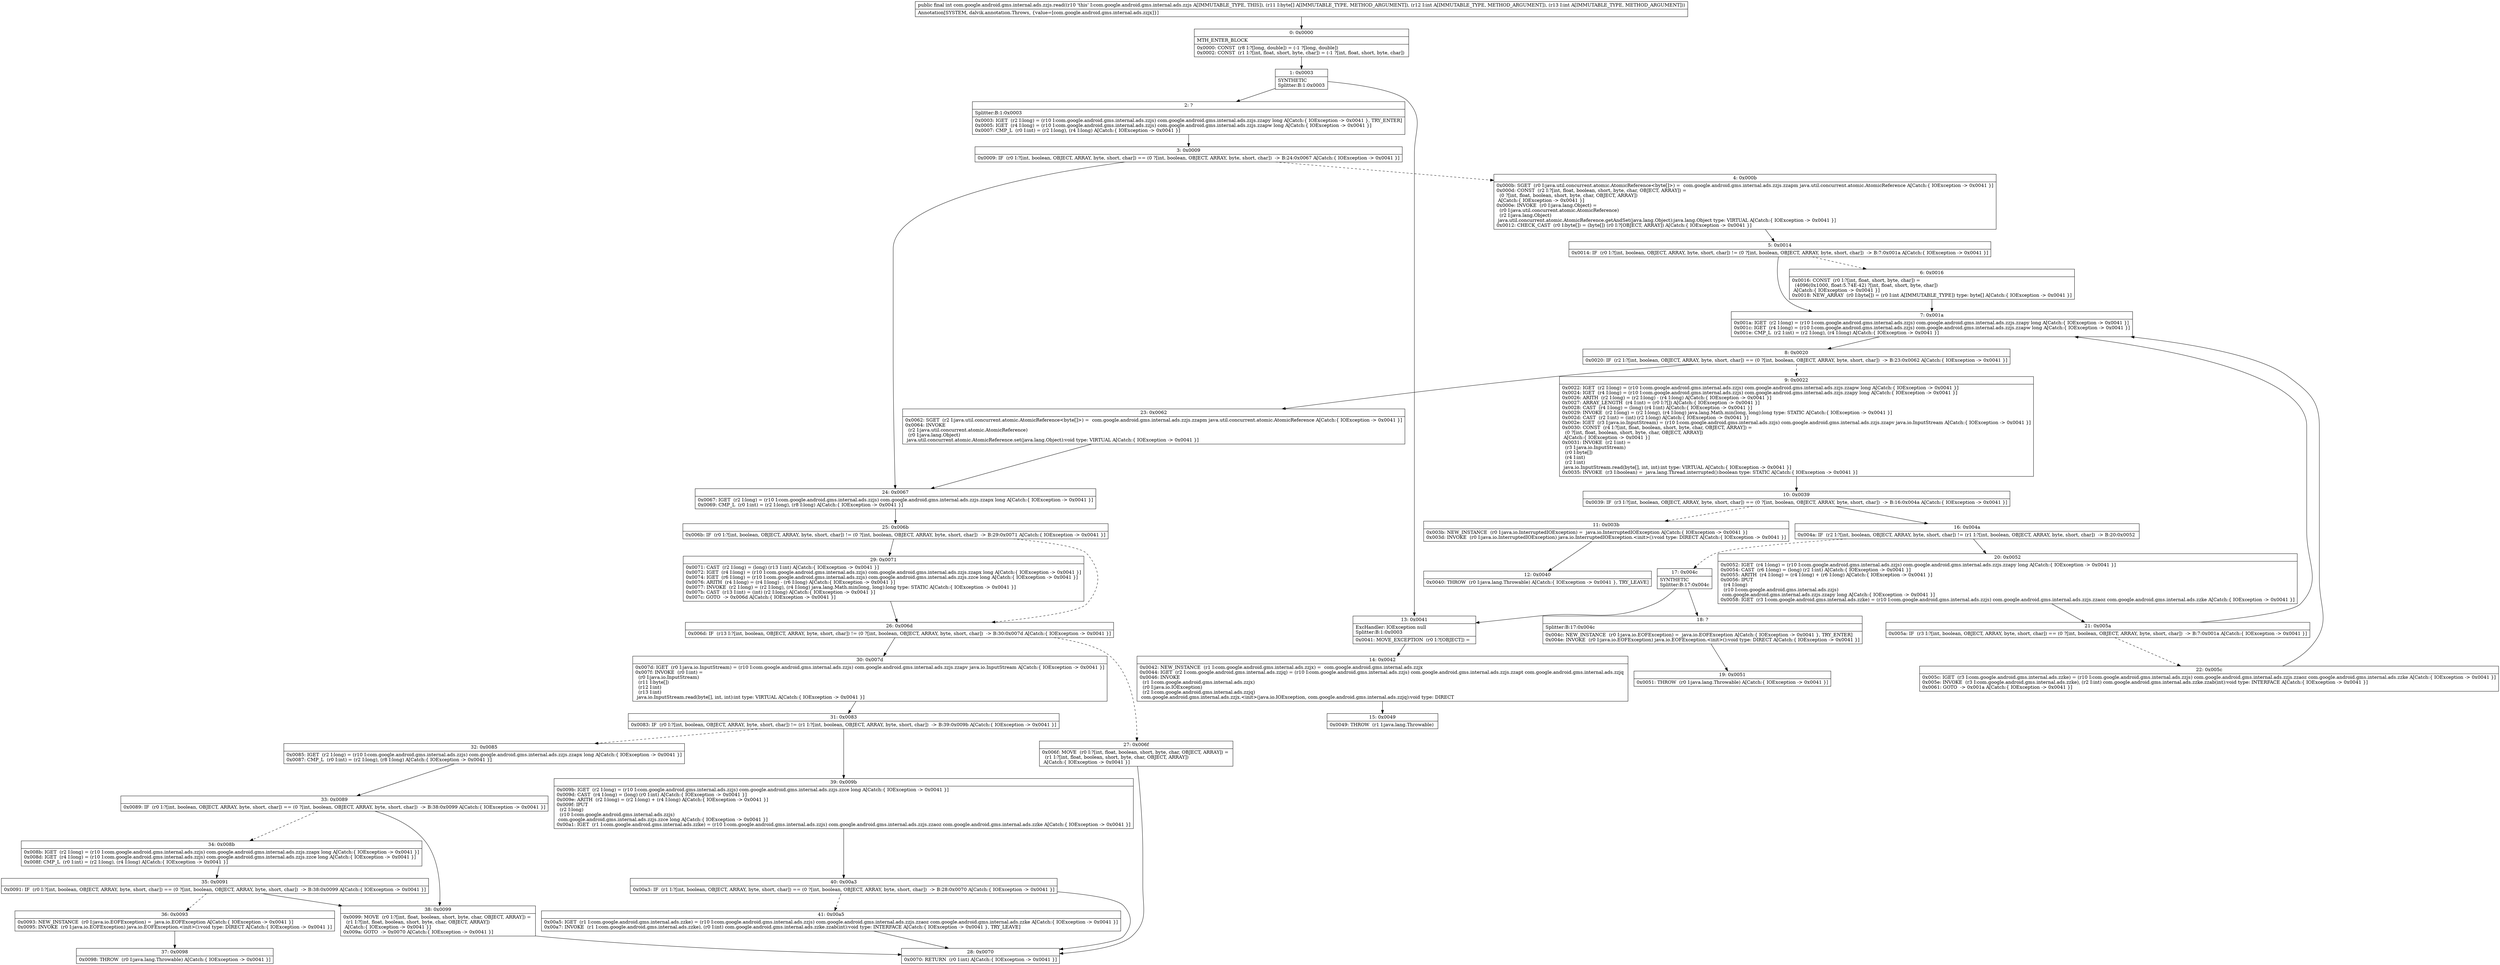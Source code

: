 digraph "CFG forcom.google.android.gms.internal.ads.zzjs.read([BII)I" {
Node_0 [shape=record,label="{0\:\ 0x0000|MTH_ENTER_BLOCK\l|0x0000: CONST  (r8 I:?[long, double]) = (\-1 ?[long, double]) \l0x0002: CONST  (r1 I:?[int, float, short, byte, char]) = (\-1 ?[int, float, short, byte, char]) \l}"];
Node_1 [shape=record,label="{1\:\ 0x0003|SYNTHETIC\lSplitter:B:1:0x0003\l}"];
Node_2 [shape=record,label="{2\:\ ?|Splitter:B:1:0x0003\l|0x0003: IGET  (r2 I:long) = (r10 I:com.google.android.gms.internal.ads.zzjs) com.google.android.gms.internal.ads.zzjs.zzapy long A[Catch:\{ IOException \-\> 0x0041 \}, TRY_ENTER]\l0x0005: IGET  (r4 I:long) = (r10 I:com.google.android.gms.internal.ads.zzjs) com.google.android.gms.internal.ads.zzjs.zzapw long A[Catch:\{ IOException \-\> 0x0041 \}]\l0x0007: CMP_L  (r0 I:int) = (r2 I:long), (r4 I:long) A[Catch:\{ IOException \-\> 0x0041 \}]\l}"];
Node_3 [shape=record,label="{3\:\ 0x0009|0x0009: IF  (r0 I:?[int, boolean, OBJECT, ARRAY, byte, short, char]) == (0 ?[int, boolean, OBJECT, ARRAY, byte, short, char])  \-\> B:24:0x0067 A[Catch:\{ IOException \-\> 0x0041 \}]\l}"];
Node_4 [shape=record,label="{4\:\ 0x000b|0x000b: SGET  (r0 I:java.util.concurrent.atomic.AtomicReference\<byte[]\>) =  com.google.android.gms.internal.ads.zzjs.zzapm java.util.concurrent.atomic.AtomicReference A[Catch:\{ IOException \-\> 0x0041 \}]\l0x000d: CONST  (r2 I:?[int, float, boolean, short, byte, char, OBJECT, ARRAY]) = \l  (0 ?[int, float, boolean, short, byte, char, OBJECT, ARRAY])\l A[Catch:\{ IOException \-\> 0x0041 \}]\l0x000e: INVOKE  (r0 I:java.lang.Object) = \l  (r0 I:java.util.concurrent.atomic.AtomicReference)\l  (r2 I:java.lang.Object)\l java.util.concurrent.atomic.AtomicReference.getAndSet(java.lang.Object):java.lang.Object type: VIRTUAL A[Catch:\{ IOException \-\> 0x0041 \}]\l0x0012: CHECK_CAST  (r0 I:byte[]) = (byte[]) (r0 I:?[OBJECT, ARRAY]) A[Catch:\{ IOException \-\> 0x0041 \}]\l}"];
Node_5 [shape=record,label="{5\:\ 0x0014|0x0014: IF  (r0 I:?[int, boolean, OBJECT, ARRAY, byte, short, char]) != (0 ?[int, boolean, OBJECT, ARRAY, byte, short, char])  \-\> B:7:0x001a A[Catch:\{ IOException \-\> 0x0041 \}]\l}"];
Node_6 [shape=record,label="{6\:\ 0x0016|0x0016: CONST  (r0 I:?[int, float, short, byte, char]) = \l  (4096(0x1000, float:5.74E\-42) ?[int, float, short, byte, char])\l A[Catch:\{ IOException \-\> 0x0041 \}]\l0x0018: NEW_ARRAY  (r0 I:byte[]) = (r0 I:int A[IMMUTABLE_TYPE]) type: byte[] A[Catch:\{ IOException \-\> 0x0041 \}]\l}"];
Node_7 [shape=record,label="{7\:\ 0x001a|0x001a: IGET  (r2 I:long) = (r10 I:com.google.android.gms.internal.ads.zzjs) com.google.android.gms.internal.ads.zzjs.zzapy long A[Catch:\{ IOException \-\> 0x0041 \}]\l0x001c: IGET  (r4 I:long) = (r10 I:com.google.android.gms.internal.ads.zzjs) com.google.android.gms.internal.ads.zzjs.zzapw long A[Catch:\{ IOException \-\> 0x0041 \}]\l0x001e: CMP_L  (r2 I:int) = (r2 I:long), (r4 I:long) A[Catch:\{ IOException \-\> 0x0041 \}]\l}"];
Node_8 [shape=record,label="{8\:\ 0x0020|0x0020: IF  (r2 I:?[int, boolean, OBJECT, ARRAY, byte, short, char]) == (0 ?[int, boolean, OBJECT, ARRAY, byte, short, char])  \-\> B:23:0x0062 A[Catch:\{ IOException \-\> 0x0041 \}]\l}"];
Node_9 [shape=record,label="{9\:\ 0x0022|0x0022: IGET  (r2 I:long) = (r10 I:com.google.android.gms.internal.ads.zzjs) com.google.android.gms.internal.ads.zzjs.zzapw long A[Catch:\{ IOException \-\> 0x0041 \}]\l0x0024: IGET  (r4 I:long) = (r10 I:com.google.android.gms.internal.ads.zzjs) com.google.android.gms.internal.ads.zzjs.zzapy long A[Catch:\{ IOException \-\> 0x0041 \}]\l0x0026: ARITH  (r2 I:long) = (r2 I:long) \- (r4 I:long) A[Catch:\{ IOException \-\> 0x0041 \}]\l0x0027: ARRAY_LENGTH  (r4 I:int) = (r0 I:?[]) A[Catch:\{ IOException \-\> 0x0041 \}]\l0x0028: CAST  (r4 I:long) = (long) (r4 I:int) A[Catch:\{ IOException \-\> 0x0041 \}]\l0x0029: INVOKE  (r2 I:long) = (r2 I:long), (r4 I:long) java.lang.Math.min(long, long):long type: STATIC A[Catch:\{ IOException \-\> 0x0041 \}]\l0x002d: CAST  (r2 I:int) = (int) (r2 I:long) A[Catch:\{ IOException \-\> 0x0041 \}]\l0x002e: IGET  (r3 I:java.io.InputStream) = (r10 I:com.google.android.gms.internal.ads.zzjs) com.google.android.gms.internal.ads.zzjs.zzapv java.io.InputStream A[Catch:\{ IOException \-\> 0x0041 \}]\l0x0030: CONST  (r4 I:?[int, float, boolean, short, byte, char, OBJECT, ARRAY]) = \l  (0 ?[int, float, boolean, short, byte, char, OBJECT, ARRAY])\l A[Catch:\{ IOException \-\> 0x0041 \}]\l0x0031: INVOKE  (r2 I:int) = \l  (r3 I:java.io.InputStream)\l  (r0 I:byte[])\l  (r4 I:int)\l  (r2 I:int)\l java.io.InputStream.read(byte[], int, int):int type: VIRTUAL A[Catch:\{ IOException \-\> 0x0041 \}]\l0x0035: INVOKE  (r3 I:boolean) =  java.lang.Thread.interrupted():boolean type: STATIC A[Catch:\{ IOException \-\> 0x0041 \}]\l}"];
Node_10 [shape=record,label="{10\:\ 0x0039|0x0039: IF  (r3 I:?[int, boolean, OBJECT, ARRAY, byte, short, char]) == (0 ?[int, boolean, OBJECT, ARRAY, byte, short, char])  \-\> B:16:0x004a A[Catch:\{ IOException \-\> 0x0041 \}]\l}"];
Node_11 [shape=record,label="{11\:\ 0x003b|0x003b: NEW_INSTANCE  (r0 I:java.io.InterruptedIOException) =  java.io.InterruptedIOException A[Catch:\{ IOException \-\> 0x0041 \}]\l0x003d: INVOKE  (r0 I:java.io.InterruptedIOException) java.io.InterruptedIOException.\<init\>():void type: DIRECT A[Catch:\{ IOException \-\> 0x0041 \}]\l}"];
Node_12 [shape=record,label="{12\:\ 0x0040|0x0040: THROW  (r0 I:java.lang.Throwable) A[Catch:\{ IOException \-\> 0x0041 \}, TRY_LEAVE]\l}"];
Node_13 [shape=record,label="{13\:\ 0x0041|ExcHandler: IOException null\lSplitter:B:1:0x0003\l|0x0041: MOVE_EXCEPTION  (r0 I:?[OBJECT]) =  \l}"];
Node_14 [shape=record,label="{14\:\ 0x0042|0x0042: NEW_INSTANCE  (r1 I:com.google.android.gms.internal.ads.zzjx) =  com.google.android.gms.internal.ads.zzjx \l0x0044: IGET  (r2 I:com.google.android.gms.internal.ads.zzjq) = (r10 I:com.google.android.gms.internal.ads.zzjs) com.google.android.gms.internal.ads.zzjs.zzapt com.google.android.gms.internal.ads.zzjq \l0x0046: INVOKE  \l  (r1 I:com.google.android.gms.internal.ads.zzjx)\l  (r0 I:java.io.IOException)\l  (r2 I:com.google.android.gms.internal.ads.zzjq)\l com.google.android.gms.internal.ads.zzjx.\<init\>(java.io.IOException, com.google.android.gms.internal.ads.zzjq):void type: DIRECT \l}"];
Node_15 [shape=record,label="{15\:\ 0x0049|0x0049: THROW  (r1 I:java.lang.Throwable) \l}"];
Node_16 [shape=record,label="{16\:\ 0x004a|0x004a: IF  (r2 I:?[int, boolean, OBJECT, ARRAY, byte, short, char]) != (r1 I:?[int, boolean, OBJECT, ARRAY, byte, short, char])  \-\> B:20:0x0052 \l}"];
Node_17 [shape=record,label="{17\:\ 0x004c|SYNTHETIC\lSplitter:B:17:0x004c\l}"];
Node_18 [shape=record,label="{18\:\ ?|Splitter:B:17:0x004c\l|0x004c: NEW_INSTANCE  (r0 I:java.io.EOFException) =  java.io.EOFException A[Catch:\{ IOException \-\> 0x0041 \}, TRY_ENTER]\l0x004e: INVOKE  (r0 I:java.io.EOFException) java.io.EOFException.\<init\>():void type: DIRECT A[Catch:\{ IOException \-\> 0x0041 \}]\l}"];
Node_19 [shape=record,label="{19\:\ 0x0051|0x0051: THROW  (r0 I:java.lang.Throwable) A[Catch:\{ IOException \-\> 0x0041 \}]\l}"];
Node_20 [shape=record,label="{20\:\ 0x0052|0x0052: IGET  (r4 I:long) = (r10 I:com.google.android.gms.internal.ads.zzjs) com.google.android.gms.internal.ads.zzjs.zzapy long A[Catch:\{ IOException \-\> 0x0041 \}]\l0x0054: CAST  (r6 I:long) = (long) (r2 I:int) A[Catch:\{ IOException \-\> 0x0041 \}]\l0x0055: ARITH  (r4 I:long) = (r4 I:long) + (r6 I:long) A[Catch:\{ IOException \-\> 0x0041 \}]\l0x0056: IPUT  \l  (r4 I:long)\l  (r10 I:com.google.android.gms.internal.ads.zzjs)\l com.google.android.gms.internal.ads.zzjs.zzapy long A[Catch:\{ IOException \-\> 0x0041 \}]\l0x0058: IGET  (r3 I:com.google.android.gms.internal.ads.zzke) = (r10 I:com.google.android.gms.internal.ads.zzjs) com.google.android.gms.internal.ads.zzjs.zzaoz com.google.android.gms.internal.ads.zzke A[Catch:\{ IOException \-\> 0x0041 \}]\l}"];
Node_21 [shape=record,label="{21\:\ 0x005a|0x005a: IF  (r3 I:?[int, boolean, OBJECT, ARRAY, byte, short, char]) == (0 ?[int, boolean, OBJECT, ARRAY, byte, short, char])  \-\> B:7:0x001a A[Catch:\{ IOException \-\> 0x0041 \}]\l}"];
Node_22 [shape=record,label="{22\:\ 0x005c|0x005c: IGET  (r3 I:com.google.android.gms.internal.ads.zzke) = (r10 I:com.google.android.gms.internal.ads.zzjs) com.google.android.gms.internal.ads.zzjs.zzaoz com.google.android.gms.internal.ads.zzke A[Catch:\{ IOException \-\> 0x0041 \}]\l0x005e: INVOKE  (r3 I:com.google.android.gms.internal.ads.zzke), (r2 I:int) com.google.android.gms.internal.ads.zzke.zzab(int):void type: INTERFACE A[Catch:\{ IOException \-\> 0x0041 \}]\l0x0061: GOTO  \-\> 0x001a A[Catch:\{ IOException \-\> 0x0041 \}]\l}"];
Node_23 [shape=record,label="{23\:\ 0x0062|0x0062: SGET  (r2 I:java.util.concurrent.atomic.AtomicReference\<byte[]\>) =  com.google.android.gms.internal.ads.zzjs.zzapm java.util.concurrent.atomic.AtomicReference A[Catch:\{ IOException \-\> 0x0041 \}]\l0x0064: INVOKE  \l  (r2 I:java.util.concurrent.atomic.AtomicReference)\l  (r0 I:java.lang.Object)\l java.util.concurrent.atomic.AtomicReference.set(java.lang.Object):void type: VIRTUAL A[Catch:\{ IOException \-\> 0x0041 \}]\l}"];
Node_24 [shape=record,label="{24\:\ 0x0067|0x0067: IGET  (r2 I:long) = (r10 I:com.google.android.gms.internal.ads.zzjs) com.google.android.gms.internal.ads.zzjs.zzapx long A[Catch:\{ IOException \-\> 0x0041 \}]\l0x0069: CMP_L  (r0 I:int) = (r2 I:long), (r8 I:long) A[Catch:\{ IOException \-\> 0x0041 \}]\l}"];
Node_25 [shape=record,label="{25\:\ 0x006b|0x006b: IF  (r0 I:?[int, boolean, OBJECT, ARRAY, byte, short, char]) != (0 ?[int, boolean, OBJECT, ARRAY, byte, short, char])  \-\> B:29:0x0071 A[Catch:\{ IOException \-\> 0x0041 \}]\l}"];
Node_26 [shape=record,label="{26\:\ 0x006d|0x006d: IF  (r13 I:?[int, boolean, OBJECT, ARRAY, byte, short, char]) != (0 ?[int, boolean, OBJECT, ARRAY, byte, short, char])  \-\> B:30:0x007d A[Catch:\{ IOException \-\> 0x0041 \}]\l}"];
Node_27 [shape=record,label="{27\:\ 0x006f|0x006f: MOVE  (r0 I:?[int, float, boolean, short, byte, char, OBJECT, ARRAY]) = \l  (r1 I:?[int, float, boolean, short, byte, char, OBJECT, ARRAY])\l A[Catch:\{ IOException \-\> 0x0041 \}]\l}"];
Node_28 [shape=record,label="{28\:\ 0x0070|0x0070: RETURN  (r0 I:int) A[Catch:\{ IOException \-\> 0x0041 \}]\l}"];
Node_29 [shape=record,label="{29\:\ 0x0071|0x0071: CAST  (r2 I:long) = (long) (r13 I:int) A[Catch:\{ IOException \-\> 0x0041 \}]\l0x0072: IGET  (r4 I:long) = (r10 I:com.google.android.gms.internal.ads.zzjs) com.google.android.gms.internal.ads.zzjs.zzapx long A[Catch:\{ IOException \-\> 0x0041 \}]\l0x0074: IGET  (r6 I:long) = (r10 I:com.google.android.gms.internal.ads.zzjs) com.google.android.gms.internal.ads.zzjs.zzce long A[Catch:\{ IOException \-\> 0x0041 \}]\l0x0076: ARITH  (r4 I:long) = (r4 I:long) \- (r6 I:long) A[Catch:\{ IOException \-\> 0x0041 \}]\l0x0077: INVOKE  (r2 I:long) = (r2 I:long), (r4 I:long) java.lang.Math.min(long, long):long type: STATIC A[Catch:\{ IOException \-\> 0x0041 \}]\l0x007b: CAST  (r13 I:int) = (int) (r2 I:long) A[Catch:\{ IOException \-\> 0x0041 \}]\l0x007c: GOTO  \-\> 0x006d A[Catch:\{ IOException \-\> 0x0041 \}]\l}"];
Node_30 [shape=record,label="{30\:\ 0x007d|0x007d: IGET  (r0 I:java.io.InputStream) = (r10 I:com.google.android.gms.internal.ads.zzjs) com.google.android.gms.internal.ads.zzjs.zzapv java.io.InputStream A[Catch:\{ IOException \-\> 0x0041 \}]\l0x007f: INVOKE  (r0 I:int) = \l  (r0 I:java.io.InputStream)\l  (r11 I:byte[])\l  (r12 I:int)\l  (r13 I:int)\l java.io.InputStream.read(byte[], int, int):int type: VIRTUAL A[Catch:\{ IOException \-\> 0x0041 \}]\l}"];
Node_31 [shape=record,label="{31\:\ 0x0083|0x0083: IF  (r0 I:?[int, boolean, OBJECT, ARRAY, byte, short, char]) != (r1 I:?[int, boolean, OBJECT, ARRAY, byte, short, char])  \-\> B:39:0x009b A[Catch:\{ IOException \-\> 0x0041 \}]\l}"];
Node_32 [shape=record,label="{32\:\ 0x0085|0x0085: IGET  (r2 I:long) = (r10 I:com.google.android.gms.internal.ads.zzjs) com.google.android.gms.internal.ads.zzjs.zzapx long A[Catch:\{ IOException \-\> 0x0041 \}]\l0x0087: CMP_L  (r0 I:int) = (r2 I:long), (r8 I:long) A[Catch:\{ IOException \-\> 0x0041 \}]\l}"];
Node_33 [shape=record,label="{33\:\ 0x0089|0x0089: IF  (r0 I:?[int, boolean, OBJECT, ARRAY, byte, short, char]) == (0 ?[int, boolean, OBJECT, ARRAY, byte, short, char])  \-\> B:38:0x0099 A[Catch:\{ IOException \-\> 0x0041 \}]\l}"];
Node_34 [shape=record,label="{34\:\ 0x008b|0x008b: IGET  (r2 I:long) = (r10 I:com.google.android.gms.internal.ads.zzjs) com.google.android.gms.internal.ads.zzjs.zzapx long A[Catch:\{ IOException \-\> 0x0041 \}]\l0x008d: IGET  (r4 I:long) = (r10 I:com.google.android.gms.internal.ads.zzjs) com.google.android.gms.internal.ads.zzjs.zzce long A[Catch:\{ IOException \-\> 0x0041 \}]\l0x008f: CMP_L  (r0 I:int) = (r2 I:long), (r4 I:long) A[Catch:\{ IOException \-\> 0x0041 \}]\l}"];
Node_35 [shape=record,label="{35\:\ 0x0091|0x0091: IF  (r0 I:?[int, boolean, OBJECT, ARRAY, byte, short, char]) == (0 ?[int, boolean, OBJECT, ARRAY, byte, short, char])  \-\> B:38:0x0099 A[Catch:\{ IOException \-\> 0x0041 \}]\l}"];
Node_36 [shape=record,label="{36\:\ 0x0093|0x0093: NEW_INSTANCE  (r0 I:java.io.EOFException) =  java.io.EOFException A[Catch:\{ IOException \-\> 0x0041 \}]\l0x0095: INVOKE  (r0 I:java.io.EOFException) java.io.EOFException.\<init\>():void type: DIRECT A[Catch:\{ IOException \-\> 0x0041 \}]\l}"];
Node_37 [shape=record,label="{37\:\ 0x0098|0x0098: THROW  (r0 I:java.lang.Throwable) A[Catch:\{ IOException \-\> 0x0041 \}]\l}"];
Node_38 [shape=record,label="{38\:\ 0x0099|0x0099: MOVE  (r0 I:?[int, float, boolean, short, byte, char, OBJECT, ARRAY]) = \l  (r1 I:?[int, float, boolean, short, byte, char, OBJECT, ARRAY])\l A[Catch:\{ IOException \-\> 0x0041 \}]\l0x009a: GOTO  \-\> 0x0070 A[Catch:\{ IOException \-\> 0x0041 \}]\l}"];
Node_39 [shape=record,label="{39\:\ 0x009b|0x009b: IGET  (r2 I:long) = (r10 I:com.google.android.gms.internal.ads.zzjs) com.google.android.gms.internal.ads.zzjs.zzce long A[Catch:\{ IOException \-\> 0x0041 \}]\l0x009d: CAST  (r4 I:long) = (long) (r0 I:int) A[Catch:\{ IOException \-\> 0x0041 \}]\l0x009e: ARITH  (r2 I:long) = (r2 I:long) + (r4 I:long) A[Catch:\{ IOException \-\> 0x0041 \}]\l0x009f: IPUT  \l  (r2 I:long)\l  (r10 I:com.google.android.gms.internal.ads.zzjs)\l com.google.android.gms.internal.ads.zzjs.zzce long A[Catch:\{ IOException \-\> 0x0041 \}]\l0x00a1: IGET  (r1 I:com.google.android.gms.internal.ads.zzke) = (r10 I:com.google.android.gms.internal.ads.zzjs) com.google.android.gms.internal.ads.zzjs.zzaoz com.google.android.gms.internal.ads.zzke A[Catch:\{ IOException \-\> 0x0041 \}]\l}"];
Node_40 [shape=record,label="{40\:\ 0x00a3|0x00a3: IF  (r1 I:?[int, boolean, OBJECT, ARRAY, byte, short, char]) == (0 ?[int, boolean, OBJECT, ARRAY, byte, short, char])  \-\> B:28:0x0070 A[Catch:\{ IOException \-\> 0x0041 \}]\l}"];
Node_41 [shape=record,label="{41\:\ 0x00a5|0x00a5: IGET  (r1 I:com.google.android.gms.internal.ads.zzke) = (r10 I:com.google.android.gms.internal.ads.zzjs) com.google.android.gms.internal.ads.zzjs.zzaoz com.google.android.gms.internal.ads.zzke A[Catch:\{ IOException \-\> 0x0041 \}]\l0x00a7: INVOKE  (r1 I:com.google.android.gms.internal.ads.zzke), (r0 I:int) com.google.android.gms.internal.ads.zzke.zzab(int):void type: INTERFACE A[Catch:\{ IOException \-\> 0x0041 \}, TRY_LEAVE]\l}"];
MethodNode[shape=record,label="{public final int com.google.android.gms.internal.ads.zzjs.read((r10 'this' I:com.google.android.gms.internal.ads.zzjs A[IMMUTABLE_TYPE, THIS]), (r11 I:byte[] A[IMMUTABLE_TYPE, METHOD_ARGUMENT]), (r12 I:int A[IMMUTABLE_TYPE, METHOD_ARGUMENT]), (r13 I:int A[IMMUTABLE_TYPE, METHOD_ARGUMENT]))  | Annotation[SYSTEM, dalvik.annotation.Throws, \{value=[com.google.android.gms.internal.ads.zzjx]\}]\l}"];
MethodNode -> Node_0;
Node_0 -> Node_1;
Node_1 -> Node_2;
Node_1 -> Node_13;
Node_2 -> Node_3;
Node_3 -> Node_4[style=dashed];
Node_3 -> Node_24;
Node_4 -> Node_5;
Node_5 -> Node_6[style=dashed];
Node_5 -> Node_7;
Node_6 -> Node_7;
Node_7 -> Node_8;
Node_8 -> Node_9[style=dashed];
Node_8 -> Node_23;
Node_9 -> Node_10;
Node_10 -> Node_11[style=dashed];
Node_10 -> Node_16;
Node_11 -> Node_12;
Node_13 -> Node_14;
Node_14 -> Node_15;
Node_16 -> Node_17[style=dashed];
Node_16 -> Node_20;
Node_17 -> Node_18;
Node_17 -> Node_13;
Node_18 -> Node_19;
Node_20 -> Node_21;
Node_21 -> Node_7;
Node_21 -> Node_22[style=dashed];
Node_22 -> Node_7;
Node_23 -> Node_24;
Node_24 -> Node_25;
Node_25 -> Node_26[style=dashed];
Node_25 -> Node_29;
Node_26 -> Node_27[style=dashed];
Node_26 -> Node_30;
Node_27 -> Node_28;
Node_29 -> Node_26;
Node_30 -> Node_31;
Node_31 -> Node_32[style=dashed];
Node_31 -> Node_39;
Node_32 -> Node_33;
Node_33 -> Node_34[style=dashed];
Node_33 -> Node_38;
Node_34 -> Node_35;
Node_35 -> Node_36[style=dashed];
Node_35 -> Node_38;
Node_36 -> Node_37;
Node_38 -> Node_28;
Node_39 -> Node_40;
Node_40 -> Node_28;
Node_40 -> Node_41[style=dashed];
Node_41 -> Node_28;
}

